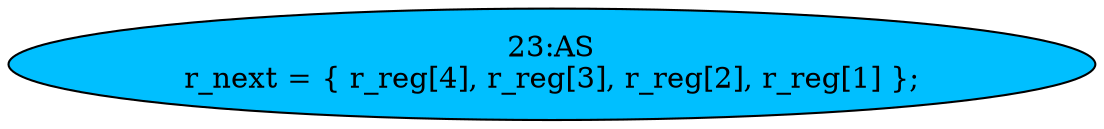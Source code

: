 strict digraph "" {
	node [label="\N"];
	"23:AS"	[ast="<pyverilog.vparser.ast.Assign object at 0x7fcae27c6750>",
		def_var="['r_next']",
		fillcolor=deepskyblue,
		label="23:AS
r_next = { r_reg[4], r_reg[3], r_reg[2], r_reg[1] };",
		statements="[]",
		style=filled,
		typ=Assign,
		use_var="['r_reg', 'r_reg', 'r_reg', 'r_reg']"];
}
